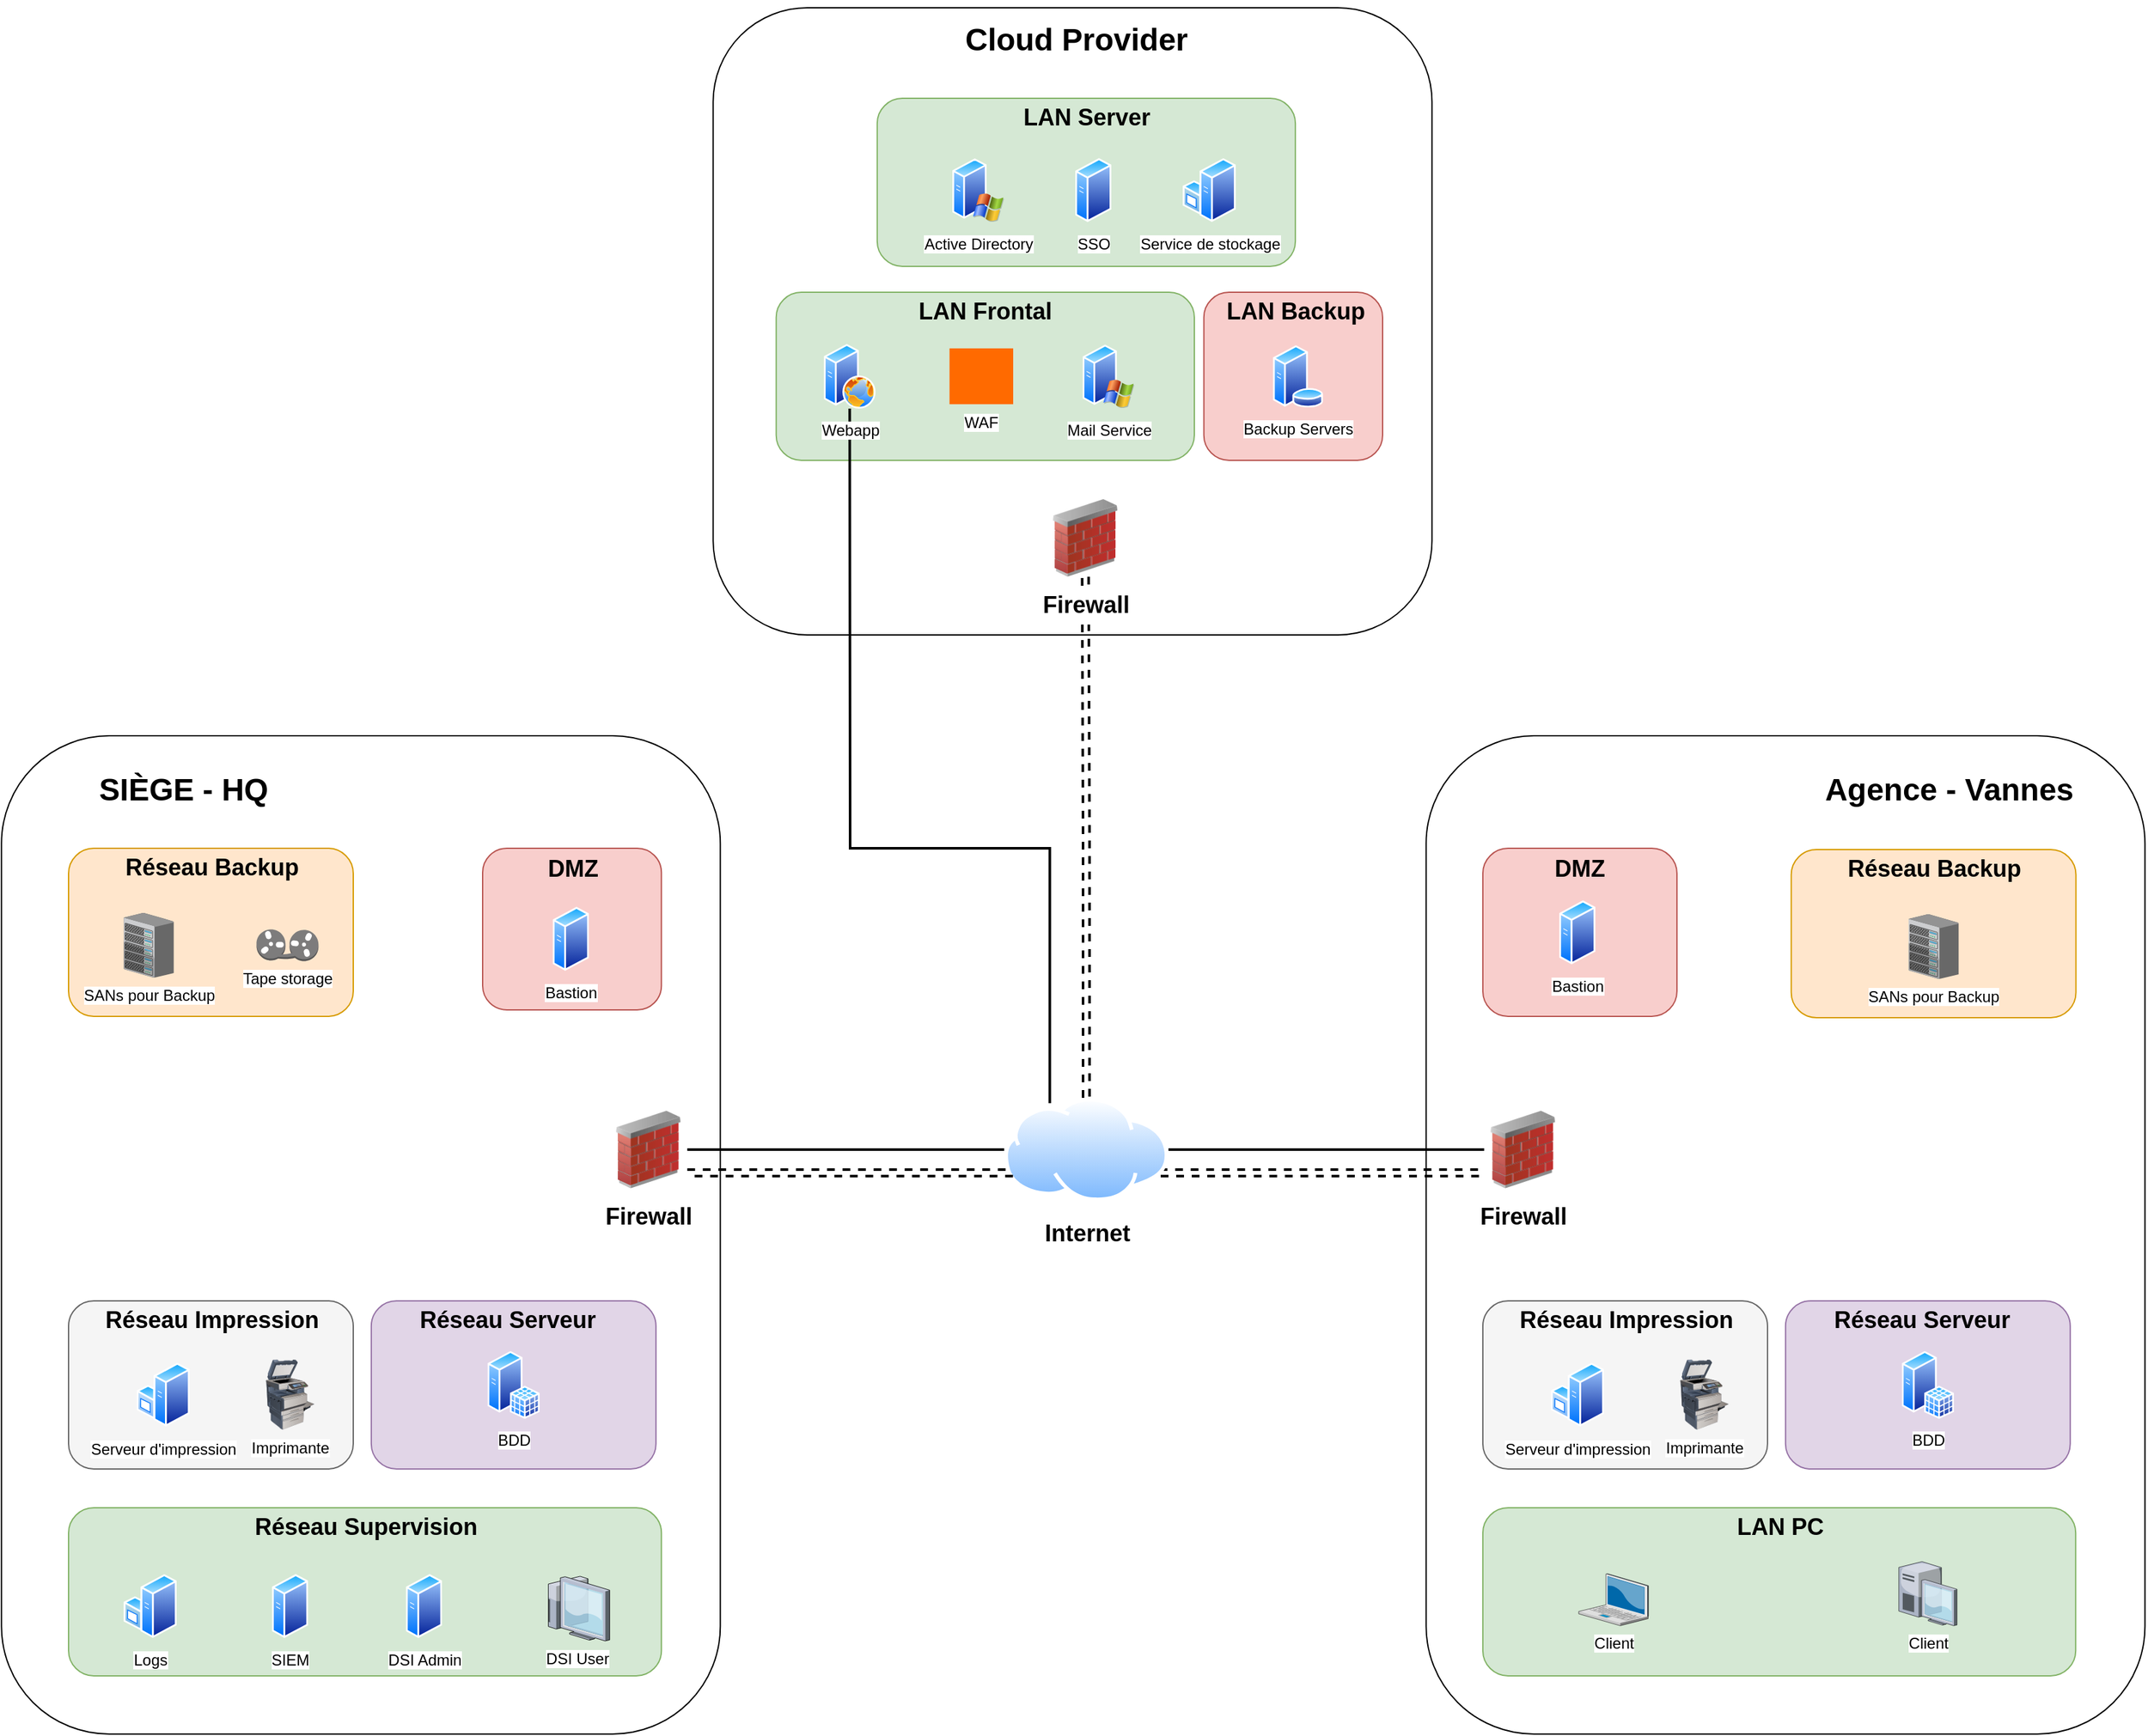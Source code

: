 <mxfile version="26.1.1">
  <diagram name="Page-1" id="sl0Z7fPfuQKRQQ2DEkUn">
    <mxGraphModel dx="3477" dy="-2247" grid="1" gridSize="10" guides="1" tooltips="1" connect="1" arrows="1" fold="1" page="1" pageScale="1" pageWidth="827" pageHeight="1169" math="0" shadow="0">
      <root>
        <mxCell id="0" />
        <mxCell id="1" parent="0" />
        <mxCell id="4YWZL3nNaygqKFibJjto-1" value="" style="rounded=1;whiteSpace=wrap;html=1;" vertex="1" parent="1">
          <mxGeometry x="-831.85" y="5073" width="555.52" height="772" as="geometry" />
        </mxCell>
        <mxCell id="4YWZL3nNaygqKFibJjto-3" value="" style="rounded=1;whiteSpace=wrap;html=1;" vertex="1" parent="1">
          <mxGeometry x="269.15" y="5073" width="555.52" height="772" as="geometry" />
        </mxCell>
        <mxCell id="4YWZL3nNaygqKFibJjto-92" style="edgeStyle=orthogonalEdgeStyle;rounded=0;orthogonalLoop=1;jettySize=auto;html=1;exitX=1;exitY=0.5;exitDx=0;exitDy=0;fontSize=11;endArrow=none;startFill=0;strokeWidth=2;" edge="1" parent="1" source="4YWZL3nNaygqKFibJjto-5" target="4YWZL3nNaygqKFibJjto-7">
          <mxGeometry relative="1" as="geometry" />
        </mxCell>
        <mxCell id="4YWZL3nNaygqKFibJjto-93" style="edgeStyle=orthogonalEdgeStyle;rounded=0;orthogonalLoop=1;jettySize=auto;html=1;exitX=0;exitY=0.5;exitDx=0;exitDy=0;strokeWidth=2;endArrow=none;startFill=0;" edge="1" parent="1" source="4YWZL3nNaygqKFibJjto-5" target="4YWZL3nNaygqKFibJjto-6">
          <mxGeometry relative="1" as="geometry" />
        </mxCell>
        <mxCell id="4YWZL3nNaygqKFibJjto-96" style="edgeStyle=orthogonalEdgeStyle;rounded=0;orthogonalLoop=1;jettySize=auto;html=1;exitX=1;exitY=0.75;exitDx=0;exitDy=0;shape=link;strokeWidth=2;dashed=1;" edge="1" parent="1" source="4YWZL3nNaygqKFibJjto-5">
          <mxGeometry relative="1" as="geometry">
            <mxPoint x="310" y="5411" as="targetPoint" />
          </mxGeometry>
        </mxCell>
        <mxCell id="4YWZL3nNaygqKFibJjto-5" value="&lt;h2 style=&quot;line-height: 0%;&quot;&gt;Internet&lt;/h2&gt;" style="image;aspect=fixed;perimeter=ellipsePerimeter;html=1;align=center;shadow=0;dashed=0;spacingTop=3;image=img/lib/active_directory/internet_cloud.svg;" vertex="1" parent="1">
          <mxGeometry x="-56.99" y="5353" width="126.99" height="80" as="geometry" />
        </mxCell>
        <mxCell id="4YWZL3nNaygqKFibJjto-6" value="&lt;h2 style=&quot;line-height: 0%;&quot;&gt;Firewall&lt;/h2&gt;" style="image;html=1;image=img/lib/clip_art/networking/Firewall_02_128x128.png;labelBackgroundColor=default;" vertex="1" parent="1">
          <mxGeometry x="-361.85" y="5363" width="60" height="60" as="geometry" />
        </mxCell>
        <mxCell id="4YWZL3nNaygqKFibJjto-7" value="&lt;h2 style=&quot;line-height: 0%;&quot;&gt;Firewall&lt;/h2&gt;" style="image;html=1;image=img/lib/clip_art/networking/Firewall_02_128x128.png;labelBackgroundColor=default;" vertex="1" parent="1">
          <mxGeometry x="314.0" y="5363" width="60" height="60" as="geometry" />
        </mxCell>
        <mxCell id="4YWZL3nNaygqKFibJjto-9" value="" style="rounded=1;whiteSpace=wrap;html=1;fillColor=#f8cecc;strokeColor=#b85450;" vertex="1" parent="1">
          <mxGeometry x="-460" y="5160" width="138.15" height="125" as="geometry" />
        </mxCell>
        <mxCell id="4YWZL3nNaygqKFibJjto-10" value="&lt;span&gt;Bastion&lt;/span&gt;" style="image;aspect=fixed;perimeter=ellipsePerimeter;html=1;align=center;shadow=0;dashed=0;spacingTop=3;image=img/lib/active_directory/generic_server.svg;" vertex="1" parent="1">
          <mxGeometry x="-405.85" y="5205" width="28.0" height="50" as="geometry" />
        </mxCell>
        <mxCell id="4YWZL3nNaygqKFibJjto-11" value="&lt;h2&gt;DMZ&lt;/h2&gt;" style="text;html=1;align=center;verticalAlign=middle;whiteSpace=wrap;rounded=0;" vertex="1" parent="1">
          <mxGeometry x="-460" y="5161" width="140" height="30" as="geometry" />
        </mxCell>
        <mxCell id="4YWZL3nNaygqKFibJjto-12" value="" style="rounded=1;whiteSpace=wrap;html=1;fillColor=#f8cecc;strokeColor=#b85450;" vertex="1" parent="1">
          <mxGeometry x="312.97" y="5160" width="150" height="130" as="geometry" />
        </mxCell>
        <mxCell id="4YWZL3nNaygqKFibJjto-13" value="&lt;span&gt;Bastion&lt;/span&gt;" style="image;aspect=fixed;perimeter=ellipsePerimeter;html=1;align=center;shadow=0;dashed=0;spacingTop=3;image=img/lib/active_directory/generic_server.svg;" vertex="1" parent="1">
          <mxGeometry x="371.94" y="5200" width="28.0" height="50" as="geometry" />
        </mxCell>
        <mxCell id="4YWZL3nNaygqKFibJjto-14" value="&lt;h2&gt;DMZ&lt;/h2&gt;" style="text;html=1;align=center;verticalAlign=middle;whiteSpace=wrap;rounded=0;" vertex="1" parent="1">
          <mxGeometry x="312.97" y="5161" width="150" height="30" as="geometry" />
        </mxCell>
        <mxCell id="4YWZL3nNaygqKFibJjto-15" value="&lt;h1&gt;SIÈGE - HQ&lt;/h1&gt;" style="text;html=1;align=center;verticalAlign=middle;whiteSpace=wrap;rounded=0;" vertex="1" parent="1">
          <mxGeometry x="-770.33" y="5100" width="157.54" height="30" as="geometry" />
        </mxCell>
        <mxCell id="4YWZL3nNaygqKFibJjto-16" value="&lt;h1&gt;Agence - Vannes&lt;/h1&gt;" style="text;html=1;align=center;verticalAlign=middle;whiteSpace=wrap;rounded=0;" vertex="1" parent="1">
          <mxGeometry x="566.32" y="5100" width="215" height="30" as="geometry" />
        </mxCell>
        <mxCell id="4YWZL3nNaygqKFibJjto-17" value="" style="rounded=1;whiteSpace=wrap;html=1;fillColor=#d5e8d4;strokeColor=#82b366;" vertex="1" parent="1">
          <mxGeometry x="-780" y="5670" width="458.15" height="130" as="geometry" />
        </mxCell>
        <mxCell id="4YWZL3nNaygqKFibJjto-18" value="&lt;span style=&quot;background-color: light-dark(#ffffff, var(--ge-dark-color, #121212));&quot;&gt;Logs&lt;/span&gt;" style="image;aspect=fixed;perimeter=ellipsePerimeter;html=1;align=center;shadow=0;dashed=0;spacingTop=3;image=img/lib/active_directory/windows_server.svg;labelBackgroundColor=none;" vertex="1" parent="1">
          <mxGeometry x="-737.46" y="5721" width="41" height="50" as="geometry" />
        </mxCell>
        <mxCell id="4YWZL3nNaygqKFibJjto-19" value="&lt;span&gt;SIEM&lt;/span&gt;" style="image;aspect=fixed;perimeter=ellipsePerimeter;html=1;align=center;shadow=0;dashed=0;spacingTop=3;image=img/lib/active_directory/generic_server.svg;" vertex="1" parent="1">
          <mxGeometry x="-622.85" y="5721" width="28.0" height="50" as="geometry" />
        </mxCell>
        <mxCell id="4YWZL3nNaygqKFibJjto-20" value="DSI Admin" style="image;aspect=fixed;perimeter=ellipsePerimeter;html=1;align=center;shadow=0;dashed=0;spacingTop=3;image=img/lib/active_directory/generic_server.svg;" vertex="1" parent="1">
          <mxGeometry x="-519.33" y="5721" width="28.0" height="50" as="geometry" />
        </mxCell>
        <mxCell id="4YWZL3nNaygqKFibJjto-21" value="&lt;span style=&quot;background-color: light-dark(#ffffff, var(--ge-dark-color, #121212));&quot;&gt;DSI User&lt;/span&gt;" style="verticalLabelPosition=bottom;sketch=0;aspect=fixed;html=1;verticalAlign=top;strokeColor=none;align=center;outlineConnect=0;shape=mxgraph.citrix.thin_client;" vertex="1" parent="1">
          <mxGeometry x="-411.85" y="5723" width="50" height="50" as="geometry" />
        </mxCell>
        <mxCell id="4YWZL3nNaygqKFibJjto-26" value="&lt;h2&gt;Réseau Supervision&lt;/h2&gt;" style="text;html=1;align=center;verticalAlign=middle;whiteSpace=wrap;rounded=0;" vertex="1" parent="1">
          <mxGeometry x="-780" y="5670" width="460" height="30" as="geometry" />
        </mxCell>
        <mxCell id="4YWZL3nNaygqKFibJjto-27" value="" style="rounded=1;whiteSpace=wrap;html=1;fillColor=#f5f5f5;strokeColor=#666666;fontColor=#333333;" vertex="1" parent="1">
          <mxGeometry x="-780" y="5510" width="220" height="130" as="geometry" />
        </mxCell>
        <mxCell id="4YWZL3nNaygqKFibJjto-28" value="&lt;h2&gt;Réseau Impression&lt;/h2&gt;" style="text;html=1;align=center;verticalAlign=middle;whiteSpace=wrap;rounded=0;" vertex="1" parent="1">
          <mxGeometry x="-780" y="5510" width="221.67" height="30" as="geometry" />
        </mxCell>
        <mxCell id="4YWZL3nNaygqKFibJjto-29" value="&lt;span style=&quot;background-color: light-dark(#ffffff, var(--ge-dark-color, #121212));&quot;&gt;Serveur d&#39;impression&lt;/span&gt;" style="image;aspect=fixed;perimeter=ellipsePerimeter;html=1;align=center;shadow=0;dashed=0;spacingTop=3;image=img/lib/active_directory/windows_server.svg;labelBackgroundColor=none;" vertex="1" parent="1">
          <mxGeometry x="-727.39" y="5557.5" width="41" height="50" as="geometry" />
        </mxCell>
        <mxCell id="4YWZL3nNaygqKFibJjto-30" value="Imprimante" style="image;html=1;image=img/lib/clip_art/computers/Printer_Commercial_128x128.png" vertex="1" parent="1">
          <mxGeometry x="-634.78" y="5555" width="51.85" height="55" as="geometry" />
        </mxCell>
        <mxCell id="4YWZL3nNaygqKFibJjto-31" value="" style="rounded=1;whiteSpace=wrap;html=1;fillColor=#e1d5e7;strokeColor=#9673a6;" vertex="1" parent="1">
          <mxGeometry x="-546.07" y="5510" width="220" height="130" as="geometry" />
        </mxCell>
        <mxCell id="4YWZL3nNaygqKFibJjto-36" value="&lt;h2&gt;Réseau Serveur&lt;/h2&gt;" style="text;html=1;align=center;verticalAlign=middle;whiteSpace=wrap;rounded=0;" vertex="1" parent="1">
          <mxGeometry x="-550" y="5510" width="219.08" height="30" as="geometry" />
        </mxCell>
        <mxCell id="4YWZL3nNaygqKFibJjto-37" value="&lt;span style=&quot;background-color: light-dark(#ffffff, var(--ge-dark-color, #121212));&quot;&gt;BDD&lt;/span&gt;" style="image;aspect=fixed;perimeter=ellipsePerimeter;html=1;align=center;shadow=0;dashed=0;spacingTop=3;image=img/lib/active_directory/sql_server.svg;labelBackgroundColor=none;" vertex="1" parent="1">
          <mxGeometry x="-456.28" y="5548.75" width="40.43" height="52.5" as="geometry" />
        </mxCell>
        <mxCell id="4YWZL3nNaygqKFibJjto-38" value="" style="rounded=1;whiteSpace=wrap;html=1;fillColor=#ffe6cc;strokeColor=#d79b00;" vertex="1" parent="1">
          <mxGeometry x="-780" y="5160" width="220" height="130" as="geometry" />
        </mxCell>
        <mxCell id="4YWZL3nNaygqKFibJjto-39" value="&lt;h2&gt;Réseau Backup&lt;/h2&gt;" style="text;html=1;align=center;verticalAlign=middle;whiteSpace=wrap;rounded=0;" vertex="1" parent="1">
          <mxGeometry x="-780" y="5160" width="221.67" height="30" as="geometry" />
        </mxCell>
        <mxCell id="4YWZL3nNaygqKFibJjto-40" value="&lt;span style=&quot;background-color: light-dark(#ffffff, var(--ge-dark-color, #121212));&quot;&gt;SANs pour Backup&lt;/span&gt;" style="verticalLabelPosition=bottom;sketch=0;aspect=fixed;html=1;verticalAlign=top;strokeColor=none;align=center;outlineConnect=0;shape=mxgraph.citrix.chassis;" vertex="1" parent="1">
          <mxGeometry x="-737.46" y="5210" width="38.73" height="50" as="geometry" />
        </mxCell>
        <mxCell id="4YWZL3nNaygqKFibJjto-41" value="&lt;span style=&quot;background-color: light-dark(#ffffff, var(--ge-dark-color, #121212));&quot;&gt;Tape storage&lt;/span&gt;" style="outlineConnect=0;dashed=0;verticalLabelPosition=bottom;verticalAlign=top;align=center;html=1;shape=mxgraph.aws3.tape_storage;fillColor=#7D7C7C;gradientColor=none;" vertex="1" parent="1">
          <mxGeometry x="-634.78" y="5222.75" width="47.93" height="24.5" as="geometry" />
        </mxCell>
        <mxCell id="4YWZL3nNaygqKFibJjto-55" value="" style="rounded=1;whiteSpace=wrap;html=1;fillColor=#d5e8d4;strokeColor=#82b366;" vertex="1" parent="1">
          <mxGeometry x="312.97" y="5670" width="458.15" height="130" as="geometry" />
        </mxCell>
        <mxCell id="4YWZL3nNaygqKFibJjto-60" value="&lt;h2&gt;LAN PC&lt;/h2&gt;" style="text;html=1;align=center;verticalAlign=middle;whiteSpace=wrap;rounded=0;" vertex="1" parent="1">
          <mxGeometry x="312.97" y="5670" width="460" height="30" as="geometry" />
        </mxCell>
        <mxCell id="4YWZL3nNaygqKFibJjto-61" value="" style="rounded=1;whiteSpace=wrap;html=1;fillColor=#f5f5f5;strokeColor=#666666;fontColor=#333333;" vertex="1" parent="1">
          <mxGeometry x="312.97" y="5510" width="220" height="130" as="geometry" />
        </mxCell>
        <mxCell id="4YWZL3nNaygqKFibJjto-62" value="&lt;h2&gt;Réseau Impression&lt;/h2&gt;" style="text;html=1;align=center;verticalAlign=middle;whiteSpace=wrap;rounded=0;" vertex="1" parent="1">
          <mxGeometry x="312.97" y="5510" width="221.67" height="30" as="geometry" />
        </mxCell>
        <mxCell id="4YWZL3nNaygqKFibJjto-63" value="&lt;span style=&quot;background-color: light-dark(#ffffff, var(--ge-dark-color, #121212));&quot;&gt;Serveur d&#39;impression&lt;/span&gt;" style="image;aspect=fixed;perimeter=ellipsePerimeter;html=1;align=center;shadow=0;dashed=0;spacingTop=3;image=img/lib/active_directory/windows_server.svg;labelBackgroundColor=none;" vertex="1" parent="1">
          <mxGeometry x="365.58" y="5557.5" width="41" height="50" as="geometry" />
        </mxCell>
        <mxCell id="4YWZL3nNaygqKFibJjto-64" value="Imprimante" style="image;html=1;image=img/lib/clip_art/computers/Printer_Commercial_128x128.png" vertex="1" parent="1">
          <mxGeometry x="458.19" y="5555" width="51.85" height="55" as="geometry" />
        </mxCell>
        <mxCell id="4YWZL3nNaygqKFibJjto-65" value="" style="rounded=1;whiteSpace=wrap;html=1;fillColor=#e1d5e7;strokeColor=#9673a6;" vertex="1" parent="1">
          <mxGeometry x="546.9" y="5510" width="220" height="130" as="geometry" />
        </mxCell>
        <mxCell id="4YWZL3nNaygqKFibJjto-66" value="&lt;h2&gt;Réseau Serveur&lt;/h2&gt;" style="text;html=1;align=center;verticalAlign=middle;whiteSpace=wrap;rounded=0;" vertex="1" parent="1">
          <mxGeometry x="542.97" y="5510" width="219.08" height="30" as="geometry" />
        </mxCell>
        <mxCell id="4YWZL3nNaygqKFibJjto-67" value="&lt;span style=&quot;background-color: light-dark(#ffffff, var(--ge-dark-color, #121212));&quot;&gt;BDD&lt;/span&gt;" style="image;aspect=fixed;perimeter=ellipsePerimeter;html=1;align=center;shadow=0;dashed=0;spacingTop=3;image=img/lib/active_directory/sql_server.svg;labelBackgroundColor=none;" vertex="1" parent="1">
          <mxGeometry x="636.69" y="5548.75" width="40.43" height="52.5" as="geometry" />
        </mxCell>
        <mxCell id="4YWZL3nNaygqKFibJjto-69" value="Client" style="verticalLabelPosition=bottom;sketch=0;aspect=fixed;html=1;verticalAlign=top;strokeColor=none;align=center;outlineConnect=0;shape=mxgraph.citrix.laptop_2;labelBackgroundColor=default;" vertex="1" parent="1">
          <mxGeometry x="387.03" y="5721" width="53.93" height="40.22" as="geometry" />
        </mxCell>
        <mxCell id="4YWZL3nNaygqKFibJjto-70" value="Client" style="verticalLabelPosition=bottom;sketch=0;aspect=fixed;html=1;verticalAlign=top;strokeColor=none;align=center;outlineConnect=0;shape=mxgraph.citrix.desktop;labelBackgroundColor=default;" vertex="1" parent="1">
          <mxGeometry x="634.4" y="5711.67" width="45" height="49.55" as="geometry" />
        </mxCell>
        <mxCell id="4YWZL3nNaygqKFibJjto-71" value="" style="rounded=1;whiteSpace=wrap;html=1;fillColor=#ffe6cc;strokeColor=#d79b00;" vertex="1" parent="1">
          <mxGeometry x="551.3" y="5161" width="220" height="130" as="geometry" />
        </mxCell>
        <mxCell id="4YWZL3nNaygqKFibJjto-72" value="&lt;h2&gt;Réseau Backup&lt;/h2&gt;" style="text;html=1;align=center;verticalAlign=middle;whiteSpace=wrap;rounded=0;" vertex="1" parent="1">
          <mxGeometry x="551.3" y="5161" width="221.67" height="30" as="geometry" />
        </mxCell>
        <mxCell id="4YWZL3nNaygqKFibJjto-73" value="&lt;span style=&quot;background-color: light-dark(#ffffff, var(--ge-dark-color, #121212));&quot;&gt;SANs pour Backup&lt;/span&gt;" style="verticalLabelPosition=bottom;sketch=0;aspect=fixed;html=1;verticalAlign=top;strokeColor=none;align=center;outlineConnect=0;shape=mxgraph.citrix.chassis;" vertex="1" parent="1">
          <mxGeometry x="641.93" y="5211" width="38.73" height="50" as="geometry" />
        </mxCell>
        <mxCell id="4YWZL3nNaygqKFibJjto-75" value="" style="rounded=1;whiteSpace=wrap;html=1;" vertex="1" parent="1">
          <mxGeometry x="-281.85" y="4510" width="555.52" height="485" as="geometry" />
        </mxCell>
        <mxCell id="4YWZL3nNaygqKFibJjto-95" style="edgeStyle=orthogonalEdgeStyle;rounded=0;orthogonalLoop=1;jettySize=auto;html=1;exitX=0.5;exitY=0;exitDx=0;exitDy=0;strokeWidth=2;shape=link;strokeColor=default;dashed=1;" edge="1" parent="1" source="4YWZL3nNaygqKFibJjto-5" target="4YWZL3nNaygqKFibJjto-76">
          <mxGeometry relative="1" as="geometry" />
        </mxCell>
        <mxCell id="4YWZL3nNaygqKFibJjto-76" value="&lt;h2 style=&quot;line-height: 0%;&quot;&gt;Firewall&lt;/h2&gt;" style="image;html=1;image=img/lib/clip_art/networking/Firewall_02_128x128.png;labelBackgroundColor=default;" vertex="1" parent="1">
          <mxGeometry x="-24.22" y="4890" width="60" height="60" as="geometry" />
        </mxCell>
        <mxCell id="4YWZL3nNaygqKFibJjto-78" value="&lt;h1&gt;Cloud Provider&lt;br&gt;&lt;/h1&gt;" style="text;html=1;align=center;verticalAlign=middle;whiteSpace=wrap;rounded=0;" vertex="1" parent="1">
          <mxGeometry x="-276.33" y="4520" width="550" height="30" as="geometry" />
        </mxCell>
        <mxCell id="4YWZL3nNaygqKFibJjto-79" value="" style="rounded=1;whiteSpace=wrap;html=1;fillColor=#d5e8d4;strokeColor=#82b366;" vertex="1" parent="1">
          <mxGeometry x="-233.16" y="4730" width="323.16" height="130" as="geometry" />
        </mxCell>
        <mxCell id="4YWZL3nNaygqKFibJjto-80" value="" style="rounded=1;whiteSpace=wrap;html=1;fillColor=#f8cecc;strokeColor=#b85450;" vertex="1" parent="1">
          <mxGeometry x="97.35" y="4730" width="138.15" height="130" as="geometry" />
        </mxCell>
        <mxCell id="4YWZL3nNaygqKFibJjto-81" value="" style="rounded=1;whiteSpace=wrap;html=1;fillColor=#d5e8d4;strokeColor=#82b366;" vertex="1" parent="1">
          <mxGeometry x="-155.08" y="4580" width="323.16" height="130" as="geometry" />
        </mxCell>
        <mxCell id="4YWZL3nNaygqKFibJjto-82" value="&lt;h2&gt;LAN Server&lt;/h2&gt;" style="text;html=1;align=center;verticalAlign=middle;whiteSpace=wrap;rounded=0;" vertex="1" parent="1">
          <mxGeometry x="-153.5" y="4580" width="320" height="30" as="geometry" />
        </mxCell>
        <mxCell id="4YWZL3nNaygqKFibJjto-83" value="&lt;h2&gt;LAN Frontal&lt;/h2&gt;" style="text;html=1;align=center;verticalAlign=middle;whiteSpace=wrap;rounded=0;" vertex="1" parent="1">
          <mxGeometry x="-233.16" y="4730" width="323.16" height="30" as="geometry" />
        </mxCell>
        <mxCell id="4YWZL3nNaygqKFibJjto-84" value="&lt;h2&gt;LAN Backup&lt;/h2&gt;" style="text;html=1;align=center;verticalAlign=middle;whiteSpace=wrap;rounded=0;" vertex="1" parent="1">
          <mxGeometry x="97.35" y="4730" width="142.65" height="30" as="geometry" />
        </mxCell>
        <mxCell id="4YWZL3nNaygqKFibJjto-94" style="edgeStyle=orthogonalEdgeStyle;rounded=0;orthogonalLoop=1;jettySize=auto;html=1;exitX=0.25;exitY=0;exitDx=0;exitDy=0;strokeWidth=2;endArrow=none;startFill=0;" edge="1" parent="1" source="4YWZL3nNaygqKFibJjto-5" target="4YWZL3nNaygqKFibJjto-86">
          <mxGeometry relative="1" as="geometry">
            <Array as="points">
              <mxPoint x="-22" y="5160" />
              <mxPoint x="-176" y="5160" />
            </Array>
          </mxGeometry>
        </mxCell>
        <mxCell id="4YWZL3nNaygqKFibJjto-85" value="Mail Service" style="image;aspect=fixed;perimeter=ellipsePerimeter;html=1;align=center;shadow=0;dashed=0;spacingTop=3;image=img/lib/active_directory/windows_server_2.svg;labelBackgroundColor=default;" vertex="1" parent="1">
          <mxGeometry x="3.67" y="4770" width="40" height="50" as="geometry" />
        </mxCell>
        <mxCell id="4YWZL3nNaygqKFibJjto-86" value="&lt;div&gt;Webapp&lt;/div&gt;" style="image;aspect=fixed;perimeter=ellipsePerimeter;html=1;align=center;shadow=0;dashed=0;spacingTop=3;image=img/lib/active_directory/web_server.svg;labelBackgroundColor=default;" vertex="1" parent="1">
          <mxGeometry x="-196.33" y="4770" width="40" height="50" as="geometry" />
        </mxCell>
        <mxCell id="4YWZL3nNaygqKFibJjto-87" value="&lt;div&gt;WAF&lt;/div&gt;" style="points=[];aspect=fixed;html=1;align=center;shadow=0;dashed=0;fillColor=#FF6A00;strokeColor=none;shape=mxgraph.alibaba_cloud.waf_web_application_firewall;verticalAlign=top;labelPosition=center;verticalLabelPosition=bottom;labelBackgroundColor=default;" vertex="1" parent="1">
          <mxGeometry x="-99.2" y="4773.4" width="49.2" height="43.2" as="geometry" />
        </mxCell>
        <mxCell id="4YWZL3nNaygqKFibJjto-88" value="&lt;span&gt;Backup Servers&lt;/span&gt;" style="image;aspect=fixed;perimeter=ellipsePerimeter;html=1;align=center;shadow=0;dashed=0;spacingTop=3;image=img/lib/active_directory/database_server.svg;labelBackgroundColor=default;" vertex="1" parent="1">
          <mxGeometry x="150.42" y="4771" width="39.36" height="48" as="geometry" />
        </mxCell>
        <mxCell id="4YWZL3nNaygqKFibJjto-89" value="Active Directory" style="image;aspect=fixed;perimeter=ellipsePerimeter;html=1;align=center;shadow=0;dashed=0;spacingTop=3;image=img/lib/active_directory/windows_server_2.svg;labelBackgroundColor=default;" vertex="1" parent="1">
          <mxGeometry x="-96.99" y="4626" width="40" height="50" as="geometry" />
        </mxCell>
        <mxCell id="4YWZL3nNaygqKFibJjto-90" value="&lt;span&gt;SSO&lt;/span&gt;" style="image;aspect=fixed;perimeter=ellipsePerimeter;html=1;align=center;shadow=0;dashed=0;spacingTop=3;image=img/lib/active_directory/generic_server.svg;" vertex="1" parent="1">
          <mxGeometry x="-2.09" y="4626" width="28.0" height="50" as="geometry" />
        </mxCell>
        <mxCell id="4YWZL3nNaygqKFibJjto-91" value="Service de stockage" style="image;aspect=fixed;perimeter=ellipsePerimeter;html=1;align=center;shadow=0;dashed=0;spacingTop=3;image=img/lib/active_directory/windows_server.svg;labelBackgroundColor=default;" vertex="1" parent="1">
          <mxGeometry x="81" y="4626" width="41" height="50" as="geometry" />
        </mxCell>
        <mxCell id="4YWZL3nNaygqKFibJjto-97" style="edgeStyle=orthogonalEdgeStyle;rounded=0;orthogonalLoop=1;jettySize=auto;html=1;shape=link;strokeWidth=2;dashed=1;entryX=0;entryY=0.75;entryDx=0;entryDy=0;" edge="1" parent="1" source="4YWZL3nNaygqKFibJjto-6" target="4YWZL3nNaygqKFibJjto-5">
          <mxGeometry relative="1" as="geometry">
            <mxPoint x="-301.85" y="5410" as="sourcePoint" />
            <mxPoint x="-90" y="5430" as="targetPoint" />
            <Array as="points">
              <mxPoint x="-240" y="5411" />
              <mxPoint x="-240" y="5411" />
            </Array>
          </mxGeometry>
        </mxCell>
      </root>
    </mxGraphModel>
  </diagram>
</mxfile>

